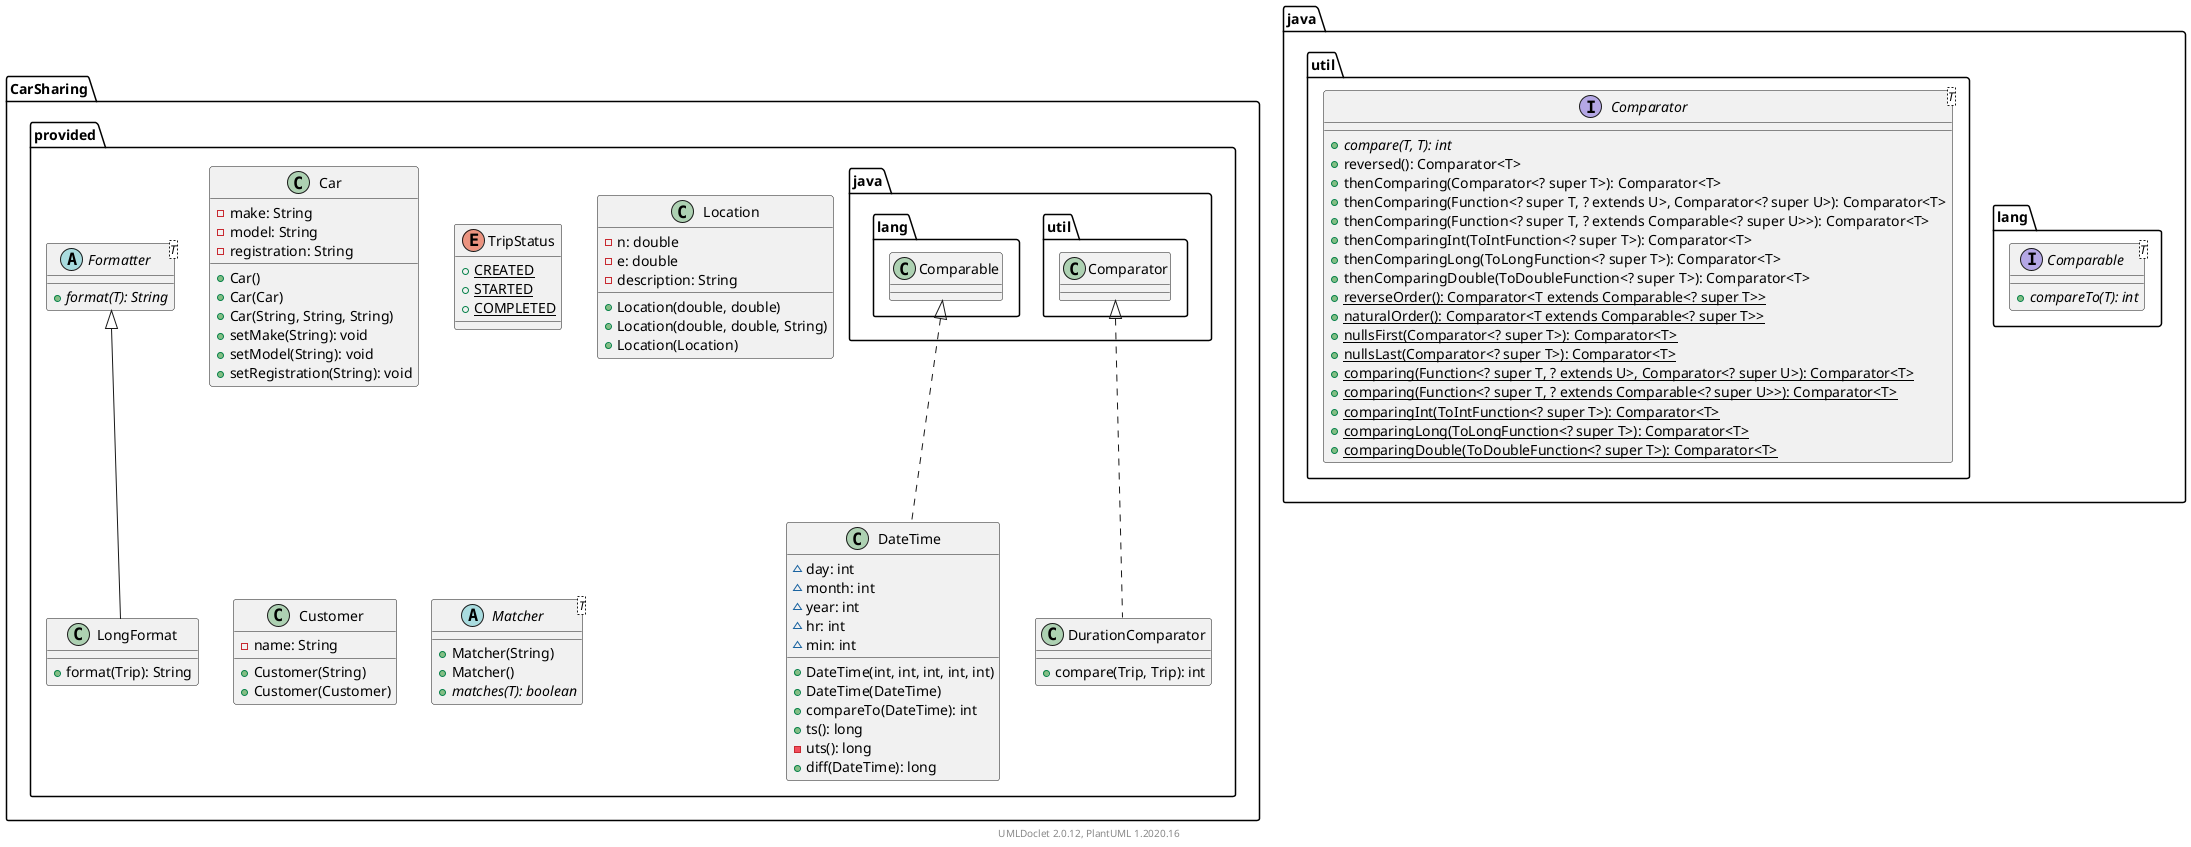 @startuml
    namespace CarSharing.provided {

        class Car [[Car.html]] {
            -make: String
            -model: String
            -registration: String
            +Car()
            +Car(Car)
            +Car(String, String, String)
            +setMake(String): void
            +setModel(String): void
            +setRegistration(String): void
        }

        class DateTime [[DateTime.html]] {
            ~day: int
            ~month: int
            ~year: int
            ~hr: int
            ~min: int
            +DateTime(int, int, int, int, int)
            +DateTime(DateTime)
            +compareTo(DateTime): int
            +ts(): long
            -uts(): long
            +diff(DateTime): long
        }

        enum TripStatus [[TripStatus.html]] {
            {static} +CREATED
            {static} +STARTED
            {static} +COMPLETED
        }

        class DurationComparator [[DurationComparator.html]] {
            +compare(Trip, Trip): int
        }

        class Location [[Location.html]] {
            -n: double
            -e: double
            -description: String
            +Location(double, double)
            +Location(double, double, String)
            +Location(Location)
        }

        class Customer [[Customer.html]] {
            -name: String
            +Customer(String)
            +Customer(Customer)
        }

        abstract class Formatter<T> [[Formatter.html]] {
            {abstract} +format(T): String
        }

        class LongFormat [[LongFormat.html]] {
            +format(Trip): String
        }

        abstract class Matcher<T> [[Matcher.html]] {
            +Matcher(String)
            +Matcher()
            {abstract} +matches(T): boolean
        }

        java.lang.Comparable <|.. DateTime
        java.util.Comparator <|.. DurationComparator
        Formatter <|-- LongFormat
    }

    namespace java.lang {
        interface Comparable<T> {
            {abstract} +compareTo(T): int
        }
    }

    namespace java.util {
        interface Comparator<T> {
            {abstract} +compare(T, T): int
            +reversed(): Comparator<T>
            +thenComparing(Comparator<? super T>): Comparator<T>
            +thenComparing(Function<? super T, ? extends U>, Comparator<? super U>): Comparator<T>
            +thenComparing(Function<? super T, ? extends Comparable<? super U>>): Comparator<T>
            +thenComparingInt(ToIntFunction<? super T>): Comparator<T>
            +thenComparingLong(ToLongFunction<? super T>): Comparator<T>
            +thenComparingDouble(ToDoubleFunction<? super T>): Comparator<T>
            {static} +reverseOrder(): Comparator<T extends Comparable<? super T>>
            {static} +naturalOrder(): Comparator<T extends Comparable<? super T>>
            {static} +nullsFirst(Comparator<? super T>): Comparator<T>
            {static} +nullsLast(Comparator<? super T>): Comparator<T>
            {static} +comparing(Function<? super T, ? extends U>, Comparator<? super U>): Comparator<T>
            {static} +comparing(Function<? super T, ? extends Comparable<? super U>>): Comparator<T>
            {static} +comparingInt(ToIntFunction<? super T>): Comparator<T>
            {static} +comparingLong(ToLongFunction<? super T>): Comparator<T>
            {static} +comparingDouble(ToDoubleFunction<? super T>): Comparator<T>
        }
    }

    center footer UMLDoclet 2.0.12, PlantUML 1.2020.16
@enduml
